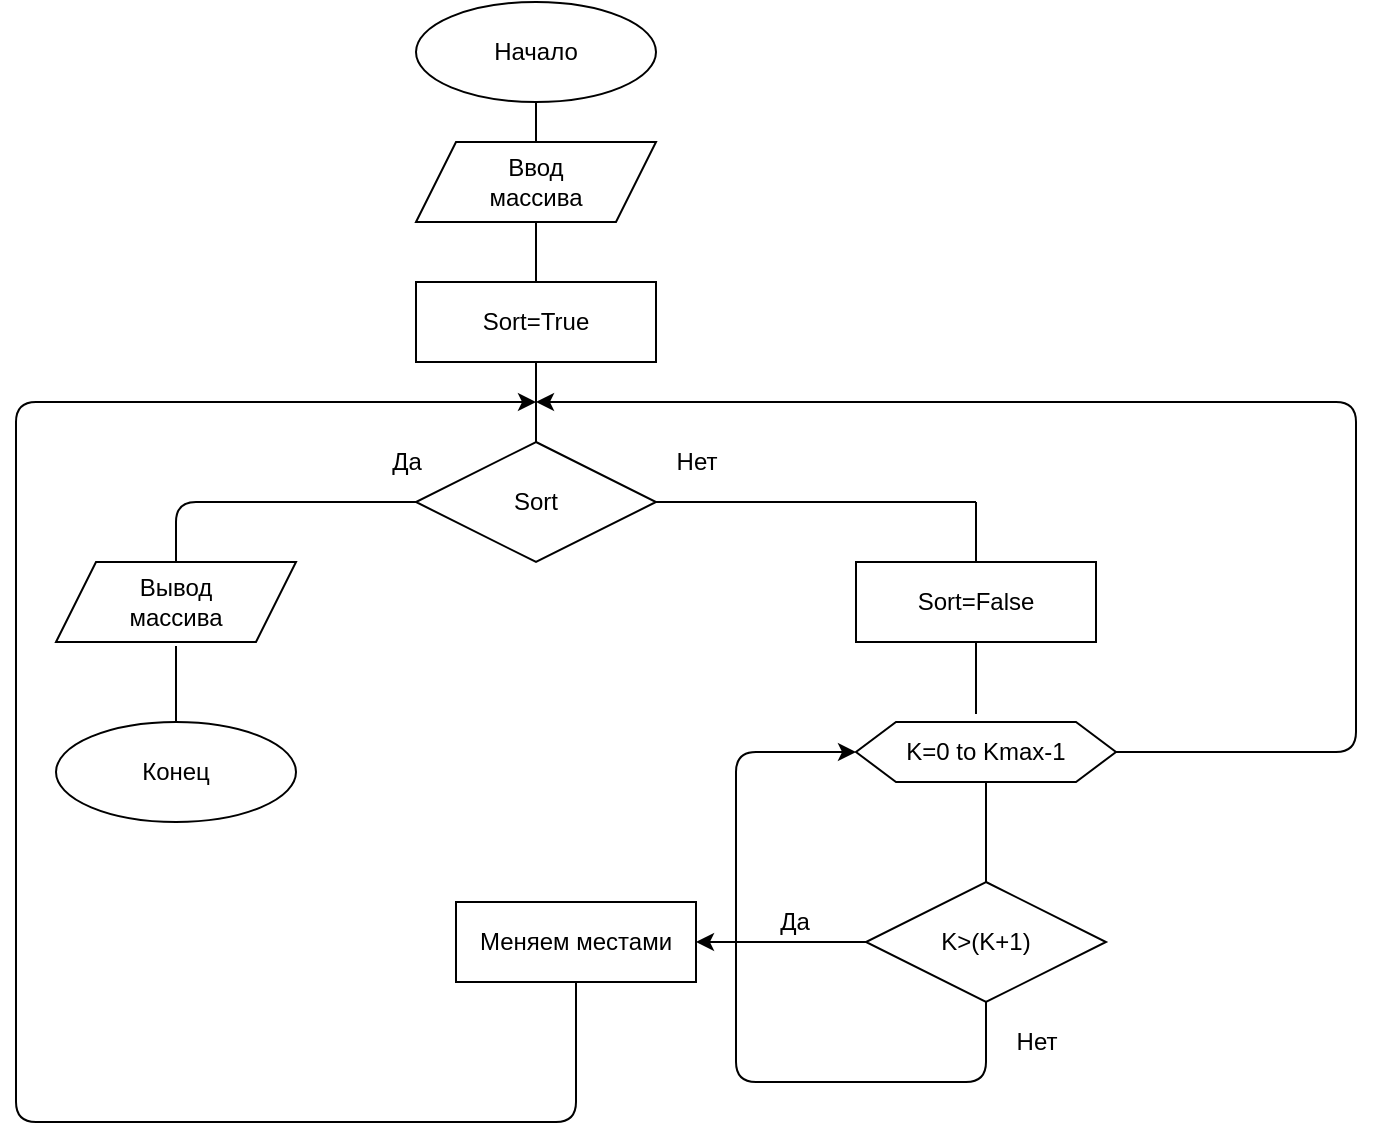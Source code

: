 <mxfile version="13.9.9" type="device"><diagram id="C5RBs43oDa-KdzZeNtuy" name="Page-1"><mxGraphModel dx="1086" dy="626" grid="1" gridSize="10" guides="1" tooltips="1" connect="1" arrows="1" fold="1" page="1" pageScale="1" pageWidth="827" pageHeight="1169" math="0" shadow="0"><root><mxCell id="WIyWlLk6GJQsqaUBKTNV-0"/><mxCell id="WIyWlLk6GJQsqaUBKTNV-1" parent="WIyWlLk6GJQsqaUBKTNV-0"/><mxCell id="wBtedy-zG9G1QYVLPyh7-0" value="Начало" style="ellipse;whiteSpace=wrap;html=1;" parent="WIyWlLk6GJQsqaUBKTNV-1" vertex="1"><mxGeometry x="240" y="20" width="120" height="50" as="geometry"/></mxCell><mxCell id="wBtedy-zG9G1QYVLPyh7-1" value="Ввод&lt;br&gt;массива" style="shape=parallelogram;perimeter=parallelogramPerimeter;whiteSpace=wrap;html=1;fixedSize=1;" parent="WIyWlLk6GJQsqaUBKTNV-1" vertex="1"><mxGeometry x="240" y="90" width="120" height="40" as="geometry"/></mxCell><mxCell id="wBtedy-zG9G1QYVLPyh7-2" value="Sort=True" style="rounded=0;whiteSpace=wrap;html=1;" parent="WIyWlLk6GJQsqaUBKTNV-1" vertex="1"><mxGeometry x="240" y="160" width="120" height="40" as="geometry"/></mxCell><mxCell id="wBtedy-zG9G1QYVLPyh7-3" value="Sort" style="rhombus;whiteSpace=wrap;html=1;" parent="WIyWlLk6GJQsqaUBKTNV-1" vertex="1"><mxGeometry x="240" y="240" width="120" height="60" as="geometry"/></mxCell><mxCell id="wBtedy-zG9G1QYVLPyh7-4" value="Вывод&lt;br&gt;массива" style="shape=parallelogram;perimeter=parallelogramPerimeter;whiteSpace=wrap;html=1;fixedSize=1;" parent="WIyWlLk6GJQsqaUBKTNV-1" vertex="1"><mxGeometry x="60" y="300" width="120" height="40" as="geometry"/></mxCell><mxCell id="wBtedy-zG9G1QYVLPyh7-5" value="Конец" style="ellipse;whiteSpace=wrap;html=1;" parent="WIyWlLk6GJQsqaUBKTNV-1" vertex="1"><mxGeometry x="60" y="380" width="120" height="50" as="geometry"/></mxCell><mxCell id="wBtedy-zG9G1QYVLPyh7-6" value="Sort=False" style="rounded=0;whiteSpace=wrap;html=1;" parent="WIyWlLk6GJQsqaUBKTNV-1" vertex="1"><mxGeometry x="460" y="300" width="120" height="40" as="geometry"/></mxCell><mxCell id="wBtedy-zG9G1QYVLPyh7-8" value="K=0 to Kmax-1" style="shape=hexagon;perimeter=hexagonPerimeter2;whiteSpace=wrap;html=1;fixedSize=1;" parent="WIyWlLk6GJQsqaUBKTNV-1" vertex="1"><mxGeometry x="460" y="380" width="130" height="30" as="geometry"/></mxCell><mxCell id="wBtedy-zG9G1QYVLPyh7-9" value="K&amp;gt;(K+1)" style="rhombus;whiteSpace=wrap;html=1;" parent="WIyWlLk6GJQsqaUBKTNV-1" vertex="1"><mxGeometry x="465" y="460" width="120" height="60" as="geometry"/></mxCell><mxCell id="wBtedy-zG9G1QYVLPyh7-10" value="Меняем местами" style="rounded=0;whiteSpace=wrap;html=1;" parent="WIyWlLk6GJQsqaUBKTNV-1" vertex="1"><mxGeometry x="260" y="470" width="120" height="40" as="geometry"/></mxCell><mxCell id="wBtedy-zG9G1QYVLPyh7-12" value="" style="endArrow=none;html=1;exitX=0.5;exitY=0;exitDx=0;exitDy=0;" parent="WIyWlLk6GJQsqaUBKTNV-1" source="wBtedy-zG9G1QYVLPyh7-1" edge="1"><mxGeometry width="50" height="50" relative="1" as="geometry"><mxPoint x="250" y="120" as="sourcePoint"/><mxPoint x="300" y="70" as="targetPoint"/></mxGeometry></mxCell><mxCell id="wBtedy-zG9G1QYVLPyh7-14" value="" style="endArrow=none;html=1;entryX=0.5;entryY=1;entryDx=0;entryDy=0;exitX=0.5;exitY=0;exitDx=0;exitDy=0;" parent="WIyWlLk6GJQsqaUBKTNV-1" source="wBtedy-zG9G1QYVLPyh7-2" target="wBtedy-zG9G1QYVLPyh7-1" edge="1"><mxGeometry width="50" height="50" relative="1" as="geometry"><mxPoint x="390" y="370" as="sourcePoint"/><mxPoint x="440" y="320" as="targetPoint"/></mxGeometry></mxCell><mxCell id="wBtedy-zG9G1QYVLPyh7-15" value="" style="endArrow=none;html=1;entryX=0.5;entryY=1;entryDx=0;entryDy=0;exitX=0.5;exitY=0;exitDx=0;exitDy=0;" parent="WIyWlLk6GJQsqaUBKTNV-1" source="wBtedy-zG9G1QYVLPyh7-3" target="wBtedy-zG9G1QYVLPyh7-2" edge="1"><mxGeometry width="50" height="50" relative="1" as="geometry"><mxPoint x="390" y="370" as="sourcePoint"/><mxPoint x="440" y="320" as="targetPoint"/></mxGeometry></mxCell><mxCell id="wBtedy-zG9G1QYVLPyh7-16" value="" style="endArrow=classic;html=1;exitX=0.5;exitY=1;exitDx=0;exitDy=0;" parent="WIyWlLk6GJQsqaUBKTNV-1" source="wBtedy-zG9G1QYVLPyh7-10" edge="1"><mxGeometry width="50" height="50" relative="1" as="geometry"><mxPoint x="390" y="400" as="sourcePoint"/><mxPoint x="300" y="220" as="targetPoint"/><Array as="points"><mxPoint x="320" y="580"/><mxPoint x="40" y="580"/><mxPoint x="40" y="450"/><mxPoint x="40" y="220"/><mxPoint x="150" y="220"/></Array></mxGeometry></mxCell><mxCell id="wBtedy-zG9G1QYVLPyh7-19" value="" style="endArrow=none;html=1;entryX=0;entryY=0.5;entryDx=0;entryDy=0;exitX=0.5;exitY=0;exitDx=0;exitDy=0;" parent="WIyWlLk6GJQsqaUBKTNV-1" source="wBtedy-zG9G1QYVLPyh7-4" target="wBtedy-zG9G1QYVLPyh7-3" edge="1"><mxGeometry width="50" height="50" relative="1" as="geometry"><mxPoint x="130" y="285" as="sourcePoint"/><mxPoint x="440" y="350" as="targetPoint"/><Array as="points"><mxPoint x="120" y="270"/></Array></mxGeometry></mxCell><mxCell id="wBtedy-zG9G1QYVLPyh7-21" value="" style="endArrow=none;html=1;exitX=0.5;exitY=0;exitDx=0;exitDy=0;" parent="WIyWlLk6GJQsqaUBKTNV-1" source="wBtedy-zG9G1QYVLPyh7-5" edge="1"><mxGeometry width="50" height="50" relative="1" as="geometry"><mxPoint x="390" y="400" as="sourcePoint"/><mxPoint x="120" y="342" as="targetPoint"/></mxGeometry></mxCell><mxCell id="wBtedy-zG9G1QYVLPyh7-22" value="" style="endArrow=classic;html=1;exitX=0;exitY=0.5;exitDx=0;exitDy=0;entryX=1;entryY=0.5;entryDx=0;entryDy=0;" parent="WIyWlLk6GJQsqaUBKTNV-1" source="wBtedy-zG9G1QYVLPyh7-9" target="wBtedy-zG9G1QYVLPyh7-10" edge="1"><mxGeometry width="50" height="50" relative="1" as="geometry"><mxPoint x="390" y="400" as="sourcePoint"/><mxPoint x="440" y="350" as="targetPoint"/></mxGeometry></mxCell><mxCell id="wBtedy-zG9G1QYVLPyh7-23" value="" style="endArrow=none;html=1;exitX=1;exitY=0.5;exitDx=0;exitDy=0;" parent="WIyWlLk6GJQsqaUBKTNV-1" source="wBtedy-zG9G1QYVLPyh7-3" edge="1"><mxGeometry width="50" height="50" relative="1" as="geometry"><mxPoint x="390" y="400" as="sourcePoint"/><mxPoint x="520" y="270" as="targetPoint"/></mxGeometry></mxCell><mxCell id="wBtedy-zG9G1QYVLPyh7-24" value="" style="endArrow=none;html=1;exitX=0.5;exitY=0;exitDx=0;exitDy=0;" parent="WIyWlLk6GJQsqaUBKTNV-1" source="wBtedy-zG9G1QYVLPyh7-6" edge="1"><mxGeometry width="50" height="50" relative="1" as="geometry"><mxPoint x="390" y="400" as="sourcePoint"/><mxPoint x="520" y="270" as="targetPoint"/></mxGeometry></mxCell><mxCell id="wBtedy-zG9G1QYVLPyh7-25" value="" style="endArrow=none;html=1;entryX=0.5;entryY=1;entryDx=0;entryDy=0;" parent="WIyWlLk6GJQsqaUBKTNV-1" target="wBtedy-zG9G1QYVLPyh7-6" edge="1"><mxGeometry width="50" height="50" relative="1" as="geometry"><mxPoint x="520" y="376" as="sourcePoint"/><mxPoint x="370" y="360" as="targetPoint"/></mxGeometry></mxCell><mxCell id="wBtedy-zG9G1QYVLPyh7-26" value="" style="endArrow=none;html=1;entryX=0.5;entryY=0;entryDx=0;entryDy=0;exitX=0.5;exitY=1;exitDx=0;exitDy=0;" parent="WIyWlLk6GJQsqaUBKTNV-1" source="wBtedy-zG9G1QYVLPyh7-8" target="wBtedy-zG9G1QYVLPyh7-9" edge="1"><mxGeometry width="50" height="50" relative="1" as="geometry"><mxPoint x="390" y="400" as="sourcePoint"/><mxPoint x="440" y="350" as="targetPoint"/></mxGeometry></mxCell><mxCell id="wBtedy-zG9G1QYVLPyh7-27" value="" style="endArrow=classic;html=1;exitX=1;exitY=0.5;exitDx=0;exitDy=0;" parent="WIyWlLk6GJQsqaUBKTNV-1" source="wBtedy-zG9G1QYVLPyh7-8" edge="1"><mxGeometry width="50" height="50" relative="1" as="geometry"><mxPoint x="390" y="400" as="sourcePoint"/><mxPoint x="300" y="220" as="targetPoint"/><Array as="points"><mxPoint x="710" y="395"/><mxPoint x="710" y="220"/></Array></mxGeometry></mxCell><mxCell id="wBtedy-zG9G1QYVLPyh7-28" value="" style="endArrow=classic;html=1;entryX=0;entryY=0.5;entryDx=0;entryDy=0;exitX=0.5;exitY=1;exitDx=0;exitDy=0;" parent="WIyWlLk6GJQsqaUBKTNV-1" source="wBtedy-zG9G1QYVLPyh7-9" target="wBtedy-zG9G1QYVLPyh7-8" edge="1"><mxGeometry width="50" height="50" relative="1" as="geometry"><mxPoint x="525" y="560" as="sourcePoint"/><mxPoint x="440" y="350" as="targetPoint"/><Array as="points"><mxPoint x="525" y="560"/><mxPoint x="400" y="560"/><mxPoint x="400" y="395"/></Array></mxGeometry></mxCell><mxCell id="wBtedy-zG9G1QYVLPyh7-29" value="Да" style="text;html=1;align=center;verticalAlign=middle;resizable=0;points=[];autosize=1;" parent="WIyWlLk6GJQsqaUBKTNV-1" vertex="1"><mxGeometry x="414" y="470" width="30" height="20" as="geometry"/></mxCell><mxCell id="wBtedy-zG9G1QYVLPyh7-30" value="Нет" style="text;html=1;align=center;verticalAlign=middle;resizable=0;points=[];autosize=1;" parent="WIyWlLk6GJQsqaUBKTNV-1" vertex="1"><mxGeometry x="530" y="530" width="40" height="20" as="geometry"/></mxCell><mxCell id="oHDGab0d3roPtESXsXO--0" value="Да" style="text;html=1;align=center;verticalAlign=middle;resizable=0;points=[];autosize=1;" vertex="1" parent="WIyWlLk6GJQsqaUBKTNV-1"><mxGeometry x="220" y="240" width="30" height="20" as="geometry"/></mxCell><mxCell id="oHDGab0d3roPtESXsXO--1" value="Нет" style="text;html=1;align=center;verticalAlign=middle;resizable=0;points=[];autosize=1;" vertex="1" parent="WIyWlLk6GJQsqaUBKTNV-1"><mxGeometry x="360" y="240" width="40" height="20" as="geometry"/></mxCell></root></mxGraphModel></diagram></mxfile>